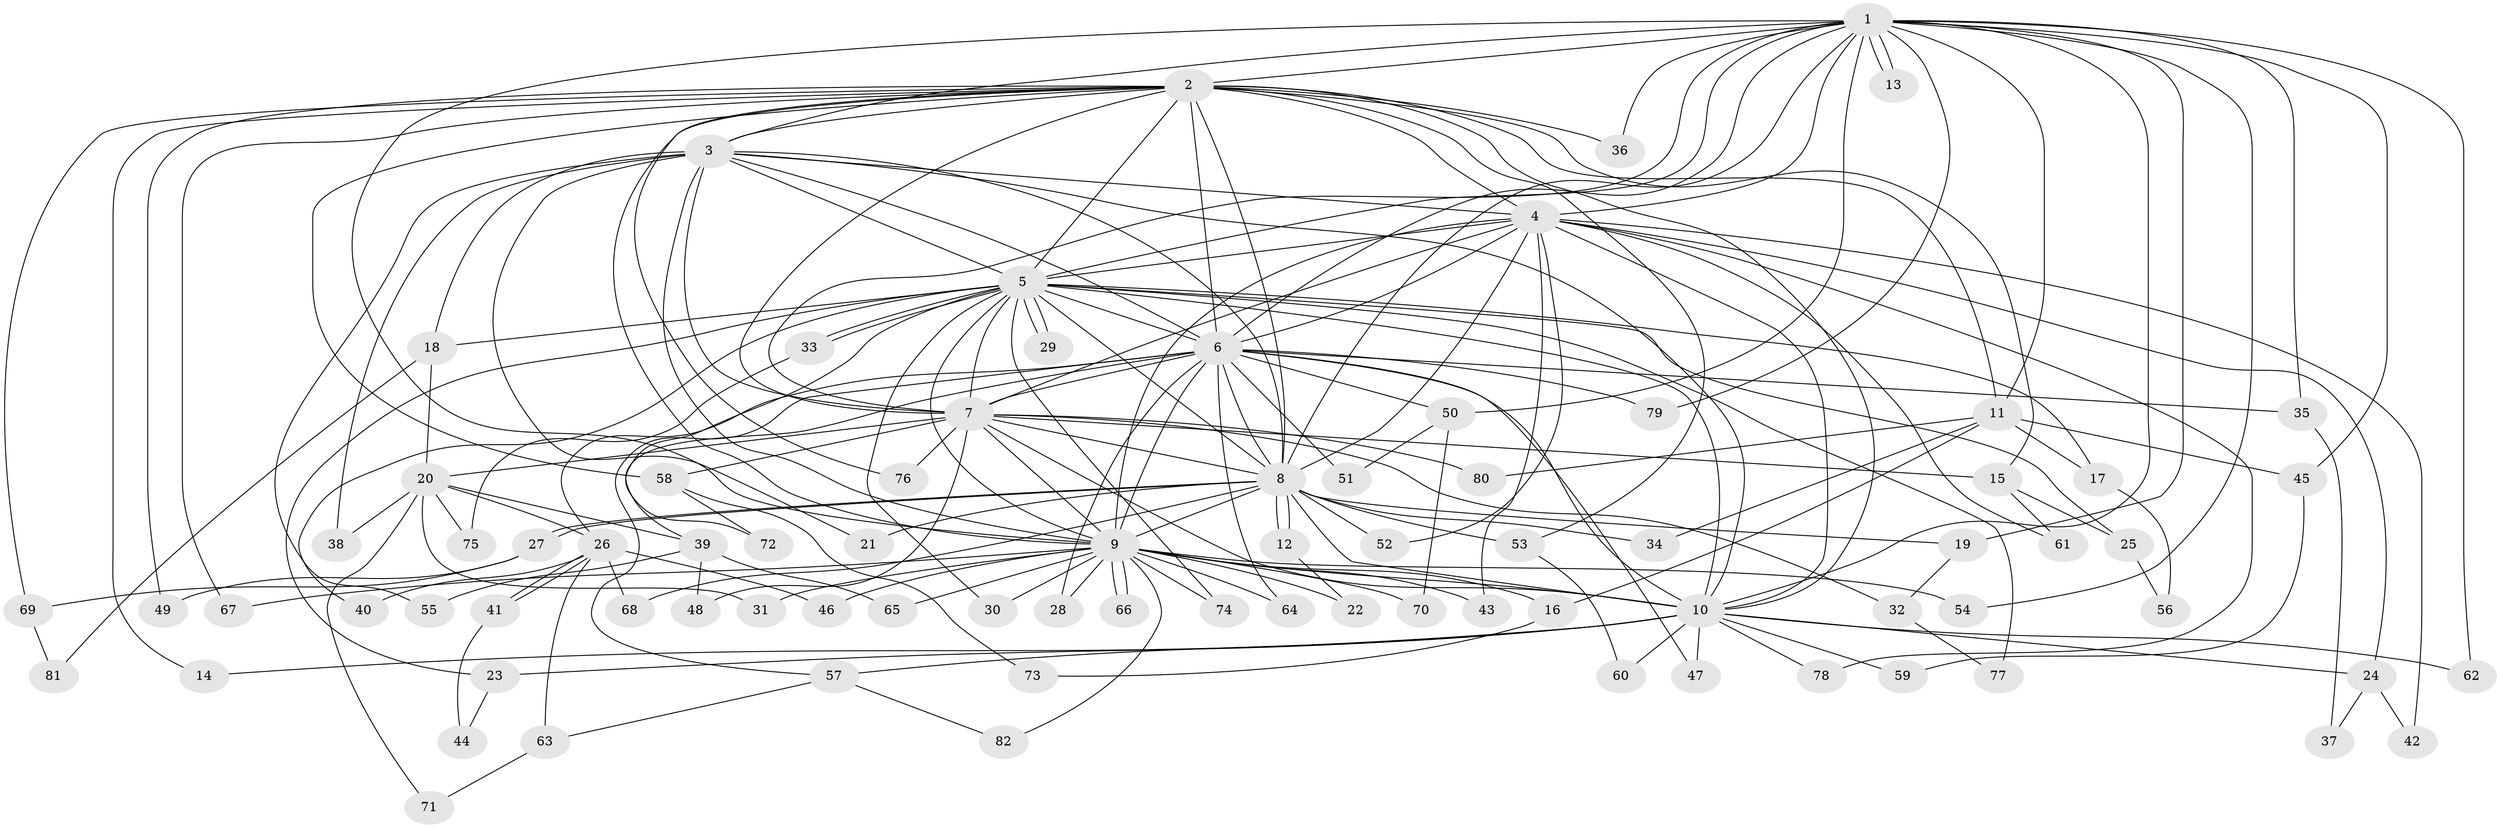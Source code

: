 // Generated by graph-tools (version 1.1) at 2025/01/03/09/25 03:01:31]
// undirected, 82 vertices, 189 edges
graph export_dot {
graph [start="1"]
  node [color=gray90,style=filled];
  1;
  2;
  3;
  4;
  5;
  6;
  7;
  8;
  9;
  10;
  11;
  12;
  13;
  14;
  15;
  16;
  17;
  18;
  19;
  20;
  21;
  22;
  23;
  24;
  25;
  26;
  27;
  28;
  29;
  30;
  31;
  32;
  33;
  34;
  35;
  36;
  37;
  38;
  39;
  40;
  41;
  42;
  43;
  44;
  45;
  46;
  47;
  48;
  49;
  50;
  51;
  52;
  53;
  54;
  55;
  56;
  57;
  58;
  59;
  60;
  61;
  62;
  63;
  64;
  65;
  66;
  67;
  68;
  69;
  70;
  71;
  72;
  73;
  74;
  75;
  76;
  77;
  78;
  79;
  80;
  81;
  82;
  1 -- 2;
  1 -- 3;
  1 -- 4;
  1 -- 5;
  1 -- 6;
  1 -- 7;
  1 -- 8;
  1 -- 9;
  1 -- 10;
  1 -- 11;
  1 -- 13;
  1 -- 13;
  1 -- 19;
  1 -- 35;
  1 -- 36;
  1 -- 45;
  1 -- 50;
  1 -- 54;
  1 -- 62;
  1 -- 79;
  2 -- 3;
  2 -- 4;
  2 -- 5;
  2 -- 6;
  2 -- 7;
  2 -- 8;
  2 -- 9;
  2 -- 10;
  2 -- 11;
  2 -- 14;
  2 -- 15;
  2 -- 36;
  2 -- 49;
  2 -- 53;
  2 -- 58;
  2 -- 67;
  2 -- 69;
  2 -- 76;
  3 -- 4;
  3 -- 5;
  3 -- 6;
  3 -- 7;
  3 -- 8;
  3 -- 9;
  3 -- 10;
  3 -- 18;
  3 -- 21;
  3 -- 38;
  3 -- 55;
  4 -- 5;
  4 -- 6;
  4 -- 7;
  4 -- 8;
  4 -- 9;
  4 -- 10;
  4 -- 24;
  4 -- 42;
  4 -- 43;
  4 -- 52;
  4 -- 61;
  4 -- 78;
  5 -- 6;
  5 -- 7;
  5 -- 8;
  5 -- 9;
  5 -- 10;
  5 -- 17;
  5 -- 18;
  5 -- 23;
  5 -- 25;
  5 -- 29;
  5 -- 29;
  5 -- 30;
  5 -- 33;
  5 -- 33;
  5 -- 40;
  5 -- 72;
  5 -- 74;
  5 -- 77;
  6 -- 7;
  6 -- 8;
  6 -- 9;
  6 -- 10;
  6 -- 26;
  6 -- 28;
  6 -- 35;
  6 -- 39;
  6 -- 47;
  6 -- 50;
  6 -- 51;
  6 -- 57;
  6 -- 64;
  6 -- 79;
  7 -- 8;
  7 -- 9;
  7 -- 10;
  7 -- 15;
  7 -- 20;
  7 -- 32;
  7 -- 48;
  7 -- 58;
  7 -- 76;
  7 -- 80;
  8 -- 9;
  8 -- 10;
  8 -- 12;
  8 -- 12;
  8 -- 19;
  8 -- 21;
  8 -- 27;
  8 -- 27;
  8 -- 34;
  8 -- 52;
  8 -- 53;
  8 -- 68;
  9 -- 10;
  9 -- 16;
  9 -- 22;
  9 -- 28;
  9 -- 30;
  9 -- 31;
  9 -- 43;
  9 -- 46;
  9 -- 54;
  9 -- 64;
  9 -- 65;
  9 -- 66;
  9 -- 66;
  9 -- 67;
  9 -- 70;
  9 -- 74;
  9 -- 82;
  10 -- 14;
  10 -- 23;
  10 -- 24;
  10 -- 47;
  10 -- 57;
  10 -- 59;
  10 -- 60;
  10 -- 62;
  10 -- 78;
  11 -- 16;
  11 -- 17;
  11 -- 34;
  11 -- 45;
  11 -- 80;
  12 -- 22;
  15 -- 25;
  15 -- 61;
  16 -- 73;
  17 -- 56;
  18 -- 20;
  18 -- 81;
  19 -- 32;
  20 -- 26;
  20 -- 31;
  20 -- 38;
  20 -- 39;
  20 -- 71;
  20 -- 75;
  23 -- 44;
  24 -- 37;
  24 -- 42;
  25 -- 56;
  26 -- 40;
  26 -- 41;
  26 -- 41;
  26 -- 46;
  26 -- 63;
  26 -- 68;
  27 -- 49;
  27 -- 69;
  32 -- 77;
  33 -- 75;
  35 -- 37;
  39 -- 48;
  39 -- 55;
  39 -- 65;
  41 -- 44;
  45 -- 59;
  50 -- 51;
  50 -- 70;
  53 -- 60;
  57 -- 63;
  57 -- 82;
  58 -- 72;
  58 -- 73;
  63 -- 71;
  69 -- 81;
}
